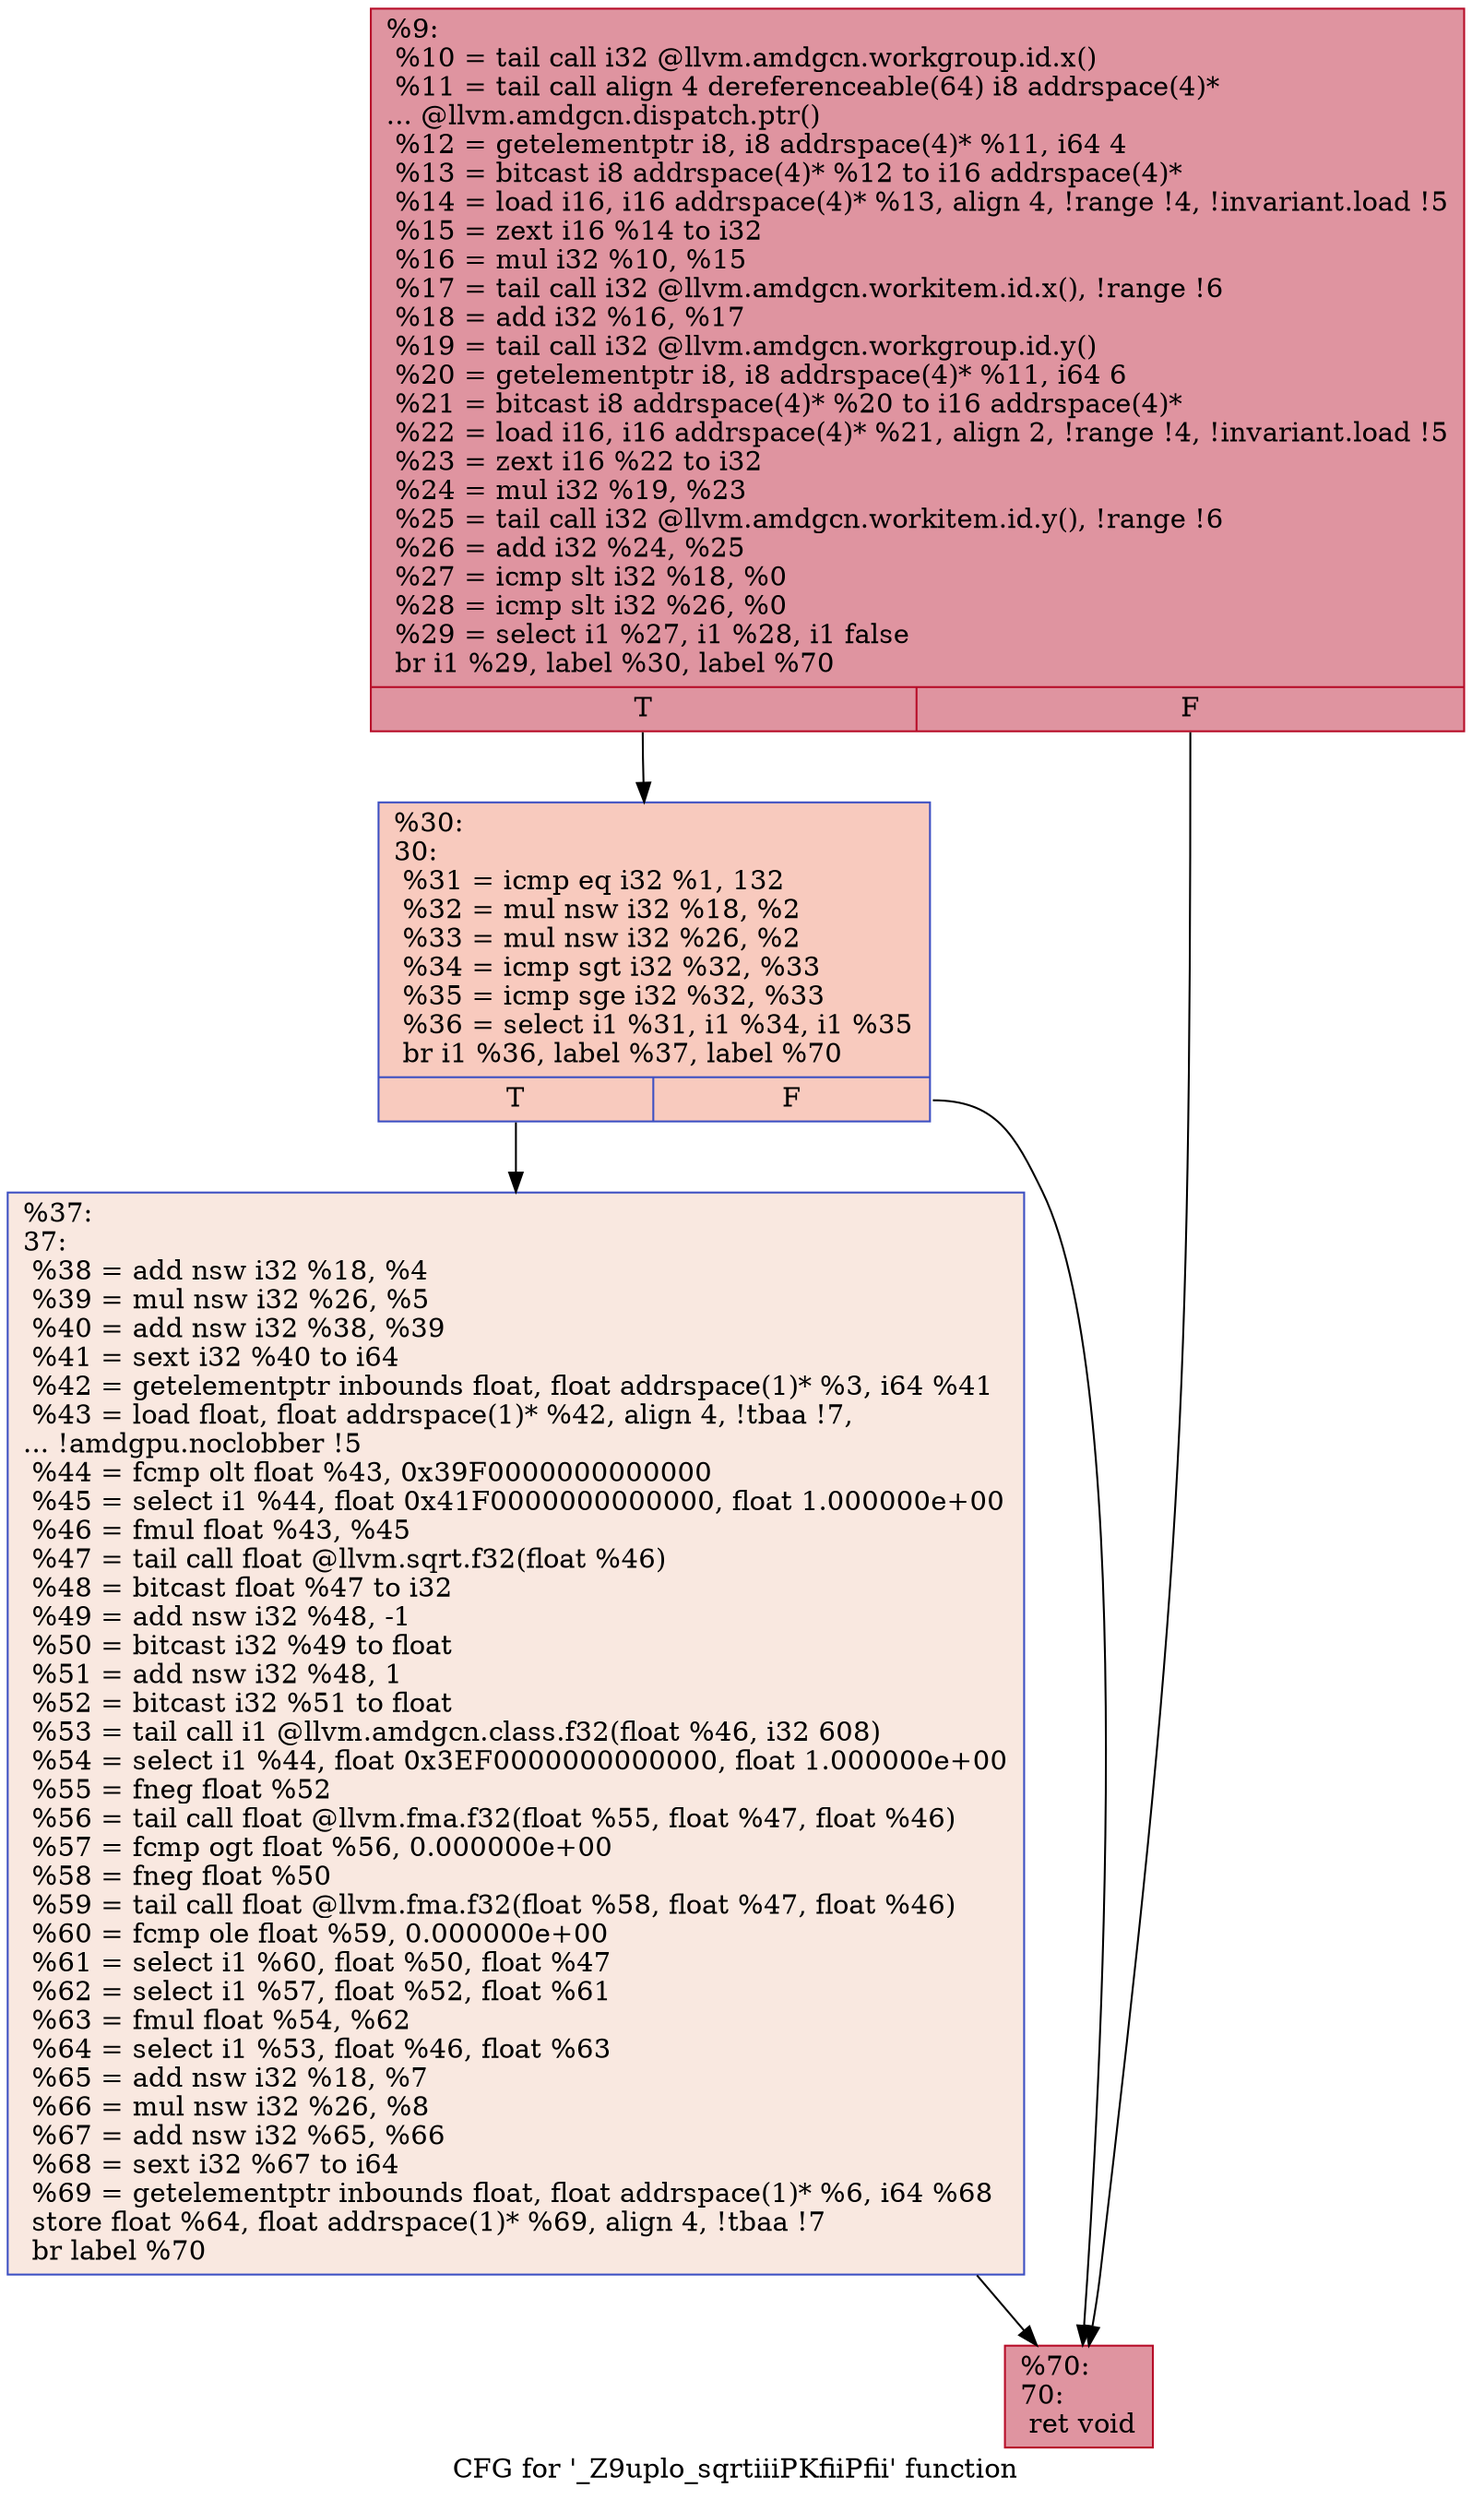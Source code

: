 digraph "CFG for '_Z9uplo_sqrtiiiPKfiiPfii' function" {
	label="CFG for '_Z9uplo_sqrtiiiPKfiiPfii' function";

	Node0x5bf2050 [shape=record,color="#b70d28ff", style=filled, fillcolor="#b70d2870",label="{%9:\l  %10 = tail call i32 @llvm.amdgcn.workgroup.id.x()\l  %11 = tail call align 4 dereferenceable(64) i8 addrspace(4)*\l... @llvm.amdgcn.dispatch.ptr()\l  %12 = getelementptr i8, i8 addrspace(4)* %11, i64 4\l  %13 = bitcast i8 addrspace(4)* %12 to i16 addrspace(4)*\l  %14 = load i16, i16 addrspace(4)* %13, align 4, !range !4, !invariant.load !5\l  %15 = zext i16 %14 to i32\l  %16 = mul i32 %10, %15\l  %17 = tail call i32 @llvm.amdgcn.workitem.id.x(), !range !6\l  %18 = add i32 %16, %17\l  %19 = tail call i32 @llvm.amdgcn.workgroup.id.y()\l  %20 = getelementptr i8, i8 addrspace(4)* %11, i64 6\l  %21 = bitcast i8 addrspace(4)* %20 to i16 addrspace(4)*\l  %22 = load i16, i16 addrspace(4)* %21, align 2, !range !4, !invariant.load !5\l  %23 = zext i16 %22 to i32\l  %24 = mul i32 %19, %23\l  %25 = tail call i32 @llvm.amdgcn.workitem.id.y(), !range !6\l  %26 = add i32 %24, %25\l  %27 = icmp slt i32 %18, %0\l  %28 = icmp slt i32 %26, %0\l  %29 = select i1 %27, i1 %28, i1 false\l  br i1 %29, label %30, label %70\l|{<s0>T|<s1>F}}"];
	Node0x5bf2050:s0 -> Node0x5bf6610;
	Node0x5bf2050:s1 -> Node0x5bf66a0;
	Node0x5bf6610 [shape=record,color="#3d50c3ff", style=filled, fillcolor="#ef886b70",label="{%30:\l30:                                               \l  %31 = icmp eq i32 %1, 132\l  %32 = mul nsw i32 %18, %2\l  %33 = mul nsw i32 %26, %2\l  %34 = icmp sgt i32 %32, %33\l  %35 = icmp sge i32 %32, %33\l  %36 = select i1 %31, i1 %34, i1 %35\l  br i1 %36, label %37, label %70\l|{<s0>T|<s1>F}}"];
	Node0x5bf6610:s0 -> Node0x5bf4690;
	Node0x5bf6610:s1 -> Node0x5bf66a0;
	Node0x5bf4690 [shape=record,color="#3d50c3ff", style=filled, fillcolor="#f1ccb870",label="{%37:\l37:                                               \l  %38 = add nsw i32 %18, %4\l  %39 = mul nsw i32 %26, %5\l  %40 = add nsw i32 %38, %39\l  %41 = sext i32 %40 to i64\l  %42 = getelementptr inbounds float, float addrspace(1)* %3, i64 %41\l  %43 = load float, float addrspace(1)* %42, align 4, !tbaa !7,\l... !amdgpu.noclobber !5\l  %44 = fcmp olt float %43, 0x39F0000000000000\l  %45 = select i1 %44, float 0x41F0000000000000, float 1.000000e+00\l  %46 = fmul float %43, %45\l  %47 = tail call float @llvm.sqrt.f32(float %46)\l  %48 = bitcast float %47 to i32\l  %49 = add nsw i32 %48, -1\l  %50 = bitcast i32 %49 to float\l  %51 = add nsw i32 %48, 1\l  %52 = bitcast i32 %51 to float\l  %53 = tail call i1 @llvm.amdgcn.class.f32(float %46, i32 608)\l  %54 = select i1 %44, float 0x3EF0000000000000, float 1.000000e+00\l  %55 = fneg float %52\l  %56 = tail call float @llvm.fma.f32(float %55, float %47, float %46)\l  %57 = fcmp ogt float %56, 0.000000e+00\l  %58 = fneg float %50\l  %59 = tail call float @llvm.fma.f32(float %58, float %47, float %46)\l  %60 = fcmp ole float %59, 0.000000e+00\l  %61 = select i1 %60, float %50, float %47\l  %62 = select i1 %57, float %52, float %61\l  %63 = fmul float %54, %62\l  %64 = select i1 %53, float %46, float %63\l  %65 = add nsw i32 %18, %7\l  %66 = mul nsw i32 %26, %8\l  %67 = add nsw i32 %65, %66\l  %68 = sext i32 %67 to i64\l  %69 = getelementptr inbounds float, float addrspace(1)* %6, i64 %68\l  store float %64, float addrspace(1)* %69, align 4, !tbaa !7\l  br label %70\l}"];
	Node0x5bf4690 -> Node0x5bf66a0;
	Node0x5bf66a0 [shape=record,color="#b70d28ff", style=filled, fillcolor="#b70d2870",label="{%70:\l70:                                               \l  ret void\l}"];
}
